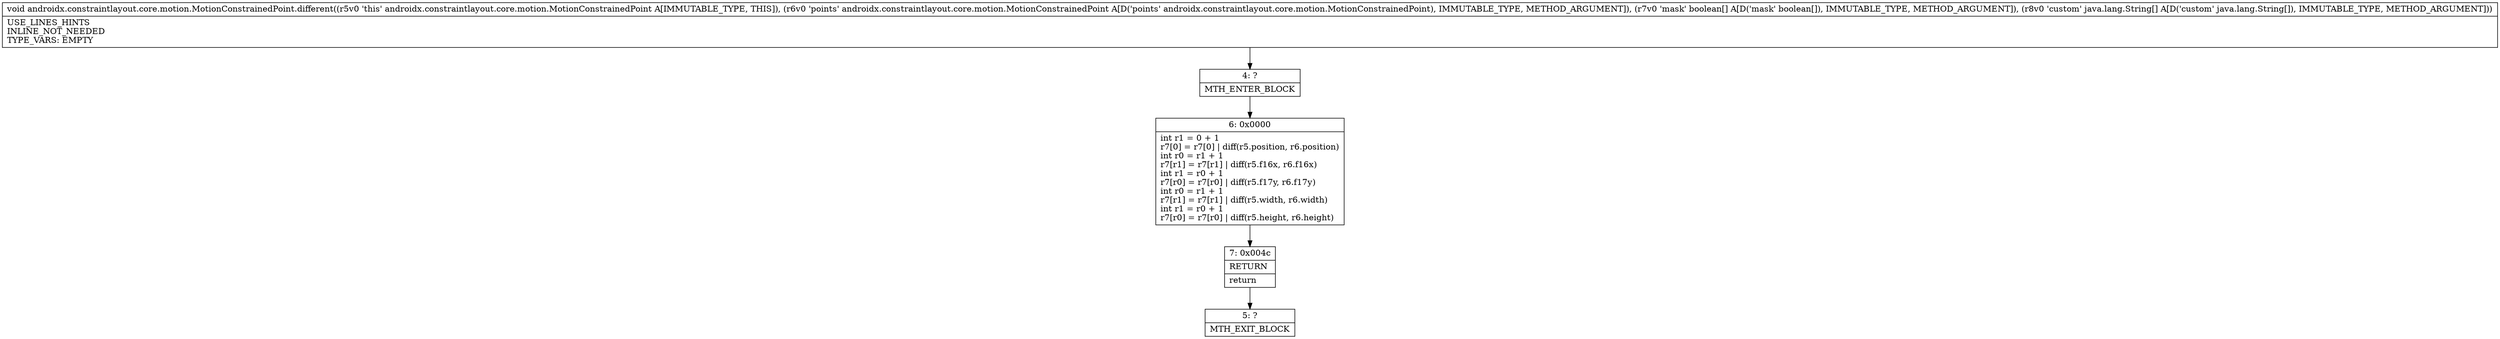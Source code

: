 digraph "CFG forandroidx.constraintlayout.core.motion.MotionConstrainedPoint.different(Landroidx\/constraintlayout\/core\/motion\/MotionConstrainedPoint;[Z[Ljava\/lang\/String;)V" {
Node_4 [shape=record,label="{4\:\ ?|MTH_ENTER_BLOCK\l}"];
Node_6 [shape=record,label="{6\:\ 0x0000|int r1 = 0 + 1\lr7[0] = r7[0] \| diff(r5.position, r6.position)\lint r0 = r1 + 1\lr7[r1] = r7[r1] \| diff(r5.f16x, r6.f16x)\lint r1 = r0 + 1\lr7[r0] = r7[r0] \| diff(r5.f17y, r6.f17y)\lint r0 = r1 + 1\lr7[r1] = r7[r1] \| diff(r5.width, r6.width)\lint r1 = r0 + 1\lr7[r0] = r7[r0] \| diff(r5.height, r6.height)\l}"];
Node_7 [shape=record,label="{7\:\ 0x004c|RETURN\l|return\l}"];
Node_5 [shape=record,label="{5\:\ ?|MTH_EXIT_BLOCK\l}"];
MethodNode[shape=record,label="{void androidx.constraintlayout.core.motion.MotionConstrainedPoint.different((r5v0 'this' androidx.constraintlayout.core.motion.MotionConstrainedPoint A[IMMUTABLE_TYPE, THIS]), (r6v0 'points' androidx.constraintlayout.core.motion.MotionConstrainedPoint A[D('points' androidx.constraintlayout.core.motion.MotionConstrainedPoint), IMMUTABLE_TYPE, METHOD_ARGUMENT]), (r7v0 'mask' boolean[] A[D('mask' boolean[]), IMMUTABLE_TYPE, METHOD_ARGUMENT]), (r8v0 'custom' java.lang.String[] A[D('custom' java.lang.String[]), IMMUTABLE_TYPE, METHOD_ARGUMENT]))  | USE_LINES_HINTS\lINLINE_NOT_NEEDED\lTYPE_VARS: EMPTY\l}"];
MethodNode -> Node_4;Node_4 -> Node_6;
Node_6 -> Node_7;
Node_7 -> Node_5;
}

